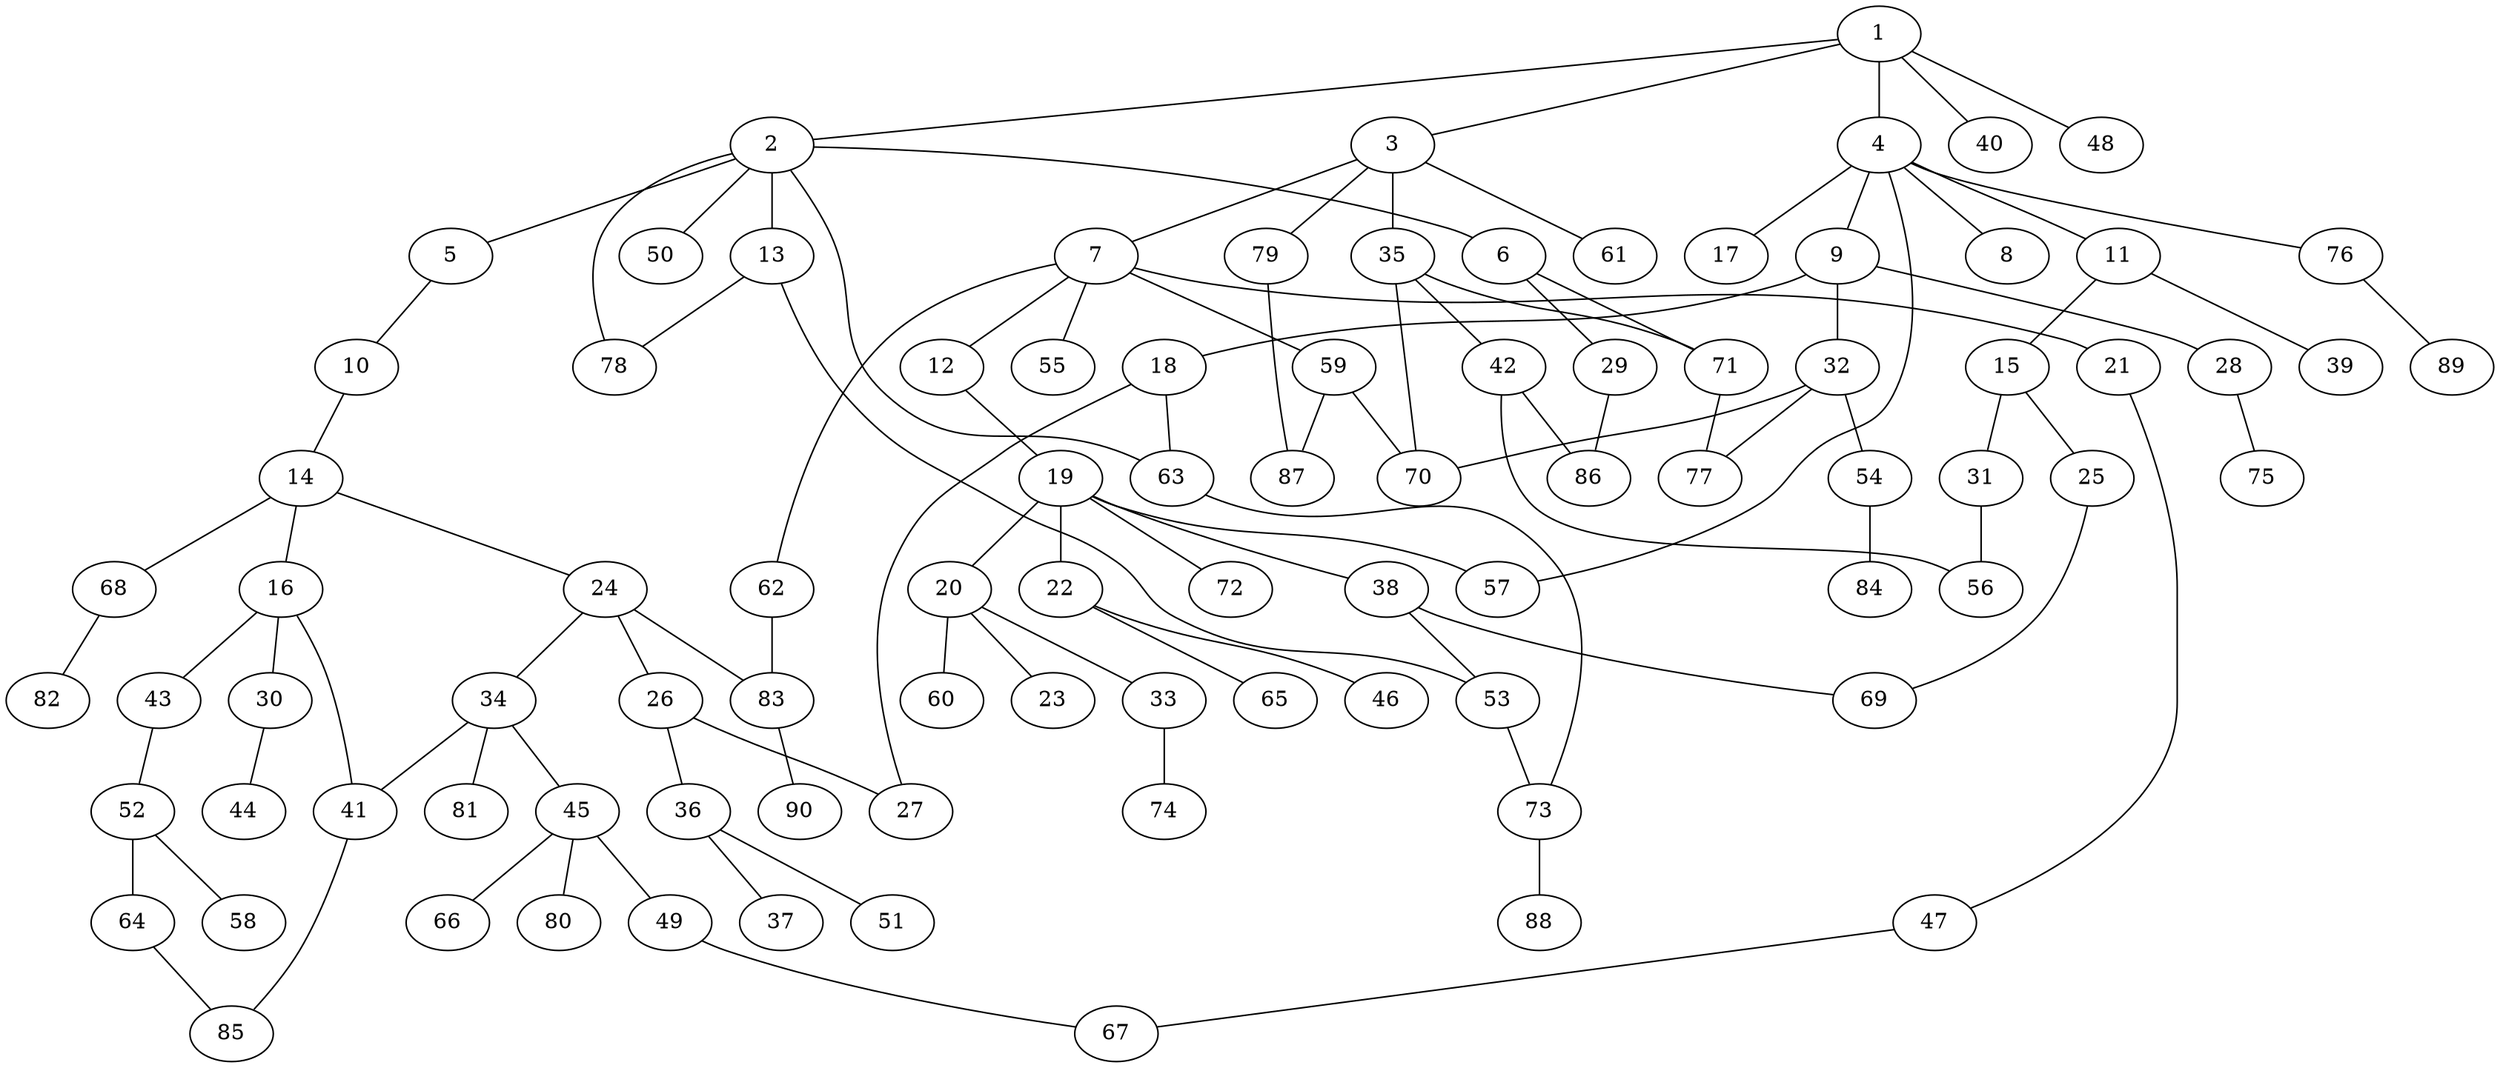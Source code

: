 graph graphname {1--2
1--3
1--4
1--40
1--48
2--5
2--6
2--13
2--50
2--63
2--78
3--7
3--35
3--61
3--79
4--8
4--9
4--11
4--17
4--57
4--76
5--10
6--29
6--71
7--12
7--21
7--55
7--59
7--62
9--18
9--28
9--32
10--14
11--15
11--39
12--19
13--53
13--78
14--16
14--24
14--68
15--25
15--31
16--30
16--41
16--43
18--27
18--63
19--20
19--22
19--38
19--57
19--72
20--23
20--33
20--60
21--47
22--46
22--65
24--26
24--34
24--83
25--69
26--27
26--36
28--75
29--86
30--44
31--56
32--54
32--70
32--77
33--74
34--41
34--45
34--81
35--42
35--70
35--71
36--37
36--51
38--53
38--69
41--85
42--56
42--86
43--52
45--49
45--66
45--80
47--67
49--67
52--58
52--64
53--73
54--84
59--70
59--87
62--83
63--73
64--85
68--82
71--77
73--88
76--89
79--87
83--90
}